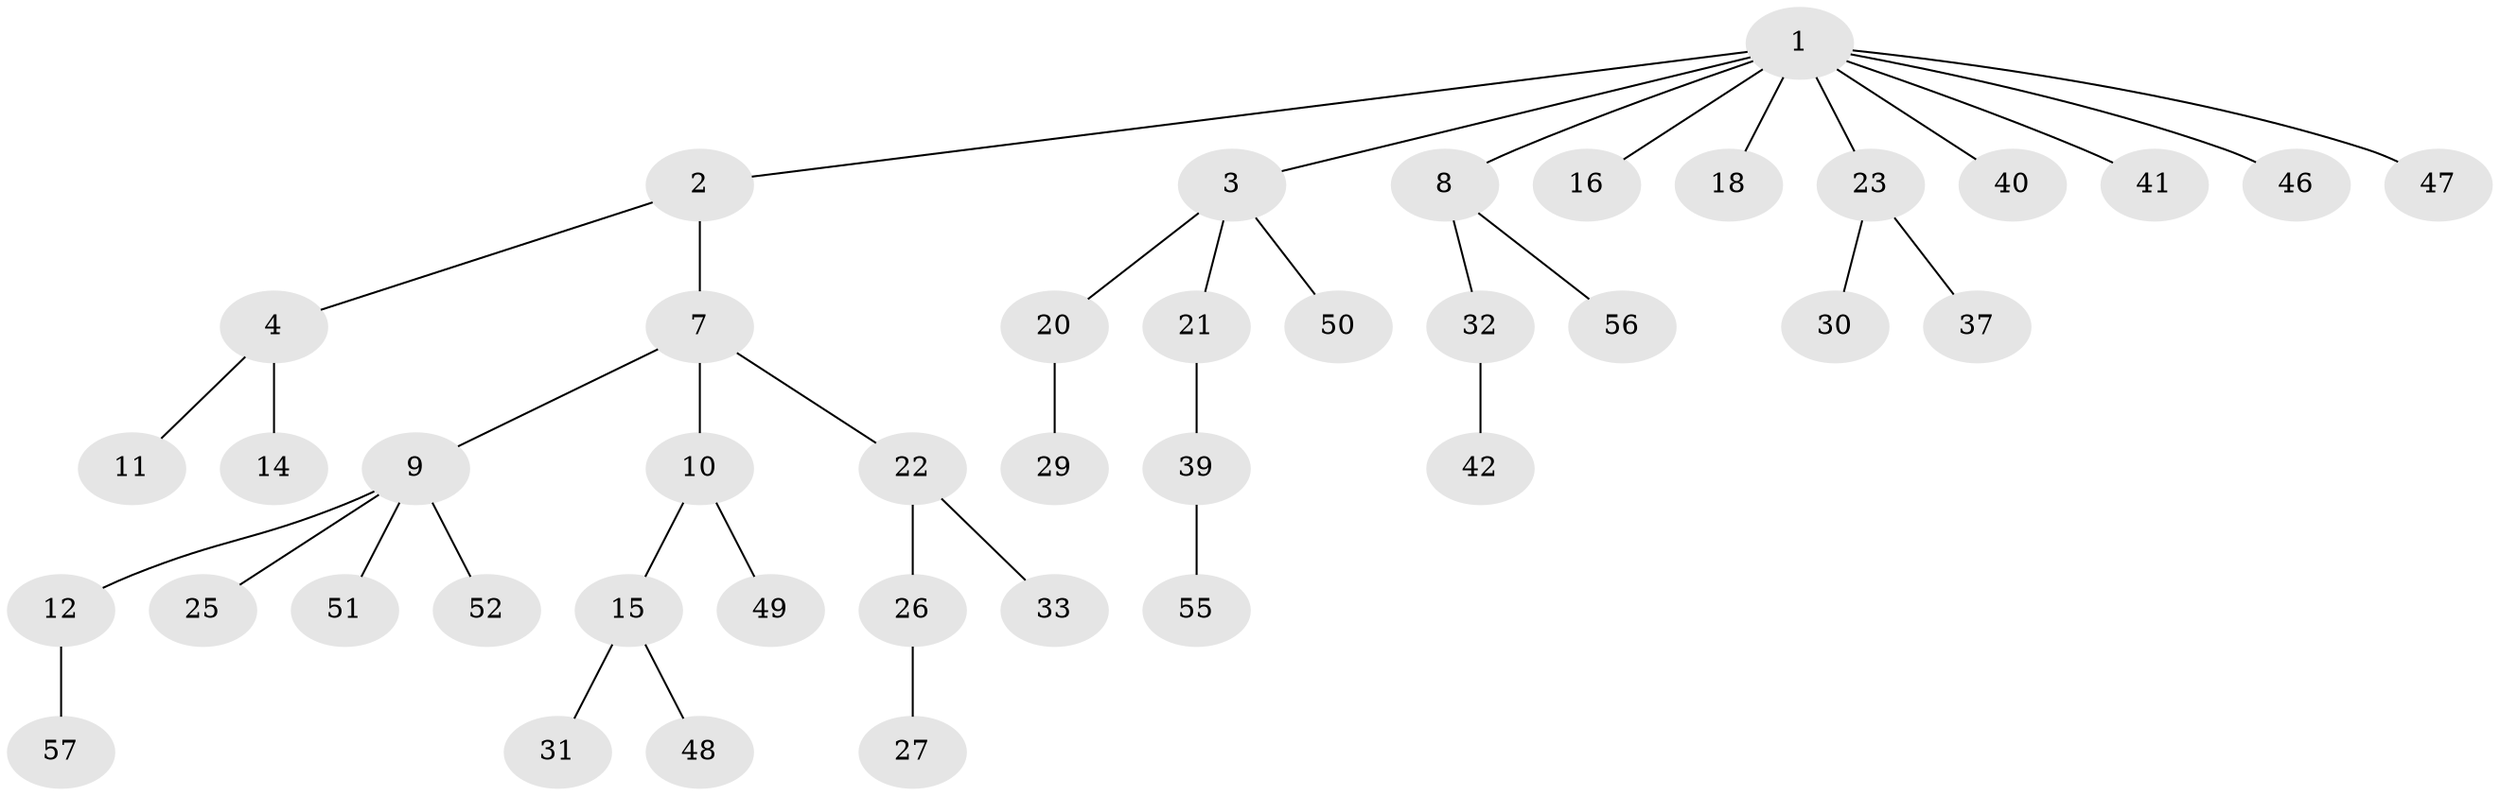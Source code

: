 // Generated by graph-tools (version 1.1) at 2025/52/02/27/25 19:52:13]
// undirected, 41 vertices, 40 edges
graph export_dot {
graph [start="1"]
  node [color=gray90,style=filled];
  1 [super="+5"];
  2;
  3 [super="+6"];
  4 [super="+54"];
  7 [super="+28"];
  8 [super="+34"];
  9 [super="+13"];
  10 [super="+17"];
  11;
  12 [super="+45"];
  14;
  15 [super="+19"];
  16;
  18;
  20;
  21;
  22 [super="+24"];
  23 [super="+35"];
  25;
  26 [super="+38"];
  27 [super="+43"];
  29 [super="+36"];
  30;
  31;
  32;
  33;
  37;
  39 [super="+44"];
  40;
  41;
  42 [super="+53"];
  46;
  47;
  48;
  49;
  50;
  51;
  52;
  55;
  56 [super="+58"];
  57;
  1 -- 2;
  1 -- 3;
  1 -- 16;
  1 -- 23;
  1 -- 40;
  1 -- 41;
  1 -- 47;
  1 -- 8;
  1 -- 18;
  1 -- 46;
  2 -- 4;
  2 -- 7;
  3 -- 20;
  3 -- 21;
  3 -- 50;
  4 -- 11;
  4 -- 14;
  7 -- 9;
  7 -- 10;
  7 -- 22;
  8 -- 32;
  8 -- 56;
  9 -- 12;
  9 -- 51;
  9 -- 52;
  9 -- 25;
  10 -- 15;
  10 -- 49;
  12 -- 57;
  15 -- 48;
  15 -- 31;
  20 -- 29;
  21 -- 39;
  22 -- 26;
  22 -- 33;
  23 -- 30;
  23 -- 37;
  26 -- 27;
  32 -- 42;
  39 -- 55;
}
